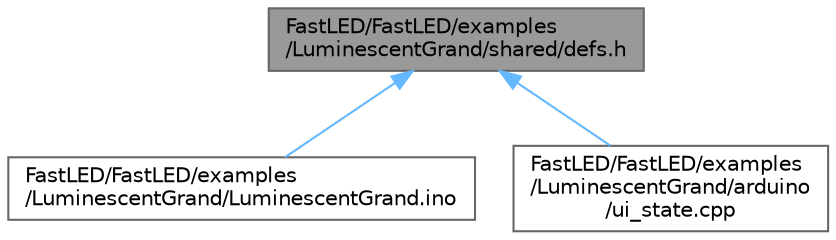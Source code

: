 digraph "FastLED/FastLED/examples/LuminescentGrand/shared/defs.h"
{
 // LATEX_PDF_SIZE
  bgcolor="transparent";
  edge [fontname=Helvetica,fontsize=10,labelfontname=Helvetica,labelfontsize=10];
  node [fontname=Helvetica,fontsize=10,shape=box,height=0.2,width=0.4];
  Node1 [id="Node000001",label="FastLED/FastLED/examples\l/LuminescentGrand/shared/defs.h",height=0.2,width=0.4,color="gray40", fillcolor="grey60", style="filled", fontcolor="black",tooltip=" "];
  Node1 -> Node2 [id="edge1_Node000001_Node000002",dir="back",color="steelblue1",style="solid",tooltip=" "];
  Node2 [id="Node000002",label="FastLED/FastLED/examples\l/LuminescentGrand/LuminescentGrand.ino",height=0.2,width=0.4,color="grey40", fillcolor="white", style="filled",URL="$d8/de5/_luminescent_grand_8ino.html",tooltip=" "];
  Node1 -> Node3 [id="edge2_Node000001_Node000003",dir="back",color="steelblue1",style="solid",tooltip=" "];
  Node3 [id="Node000003",label="FastLED/FastLED/examples\l/LuminescentGrand/arduino\l/ui_state.cpp",height=0.2,width=0.4,color="grey40", fillcolor="white", style="filled",URL="$dc/d4e/ui__state_8cpp.html",tooltip=" "];
}
